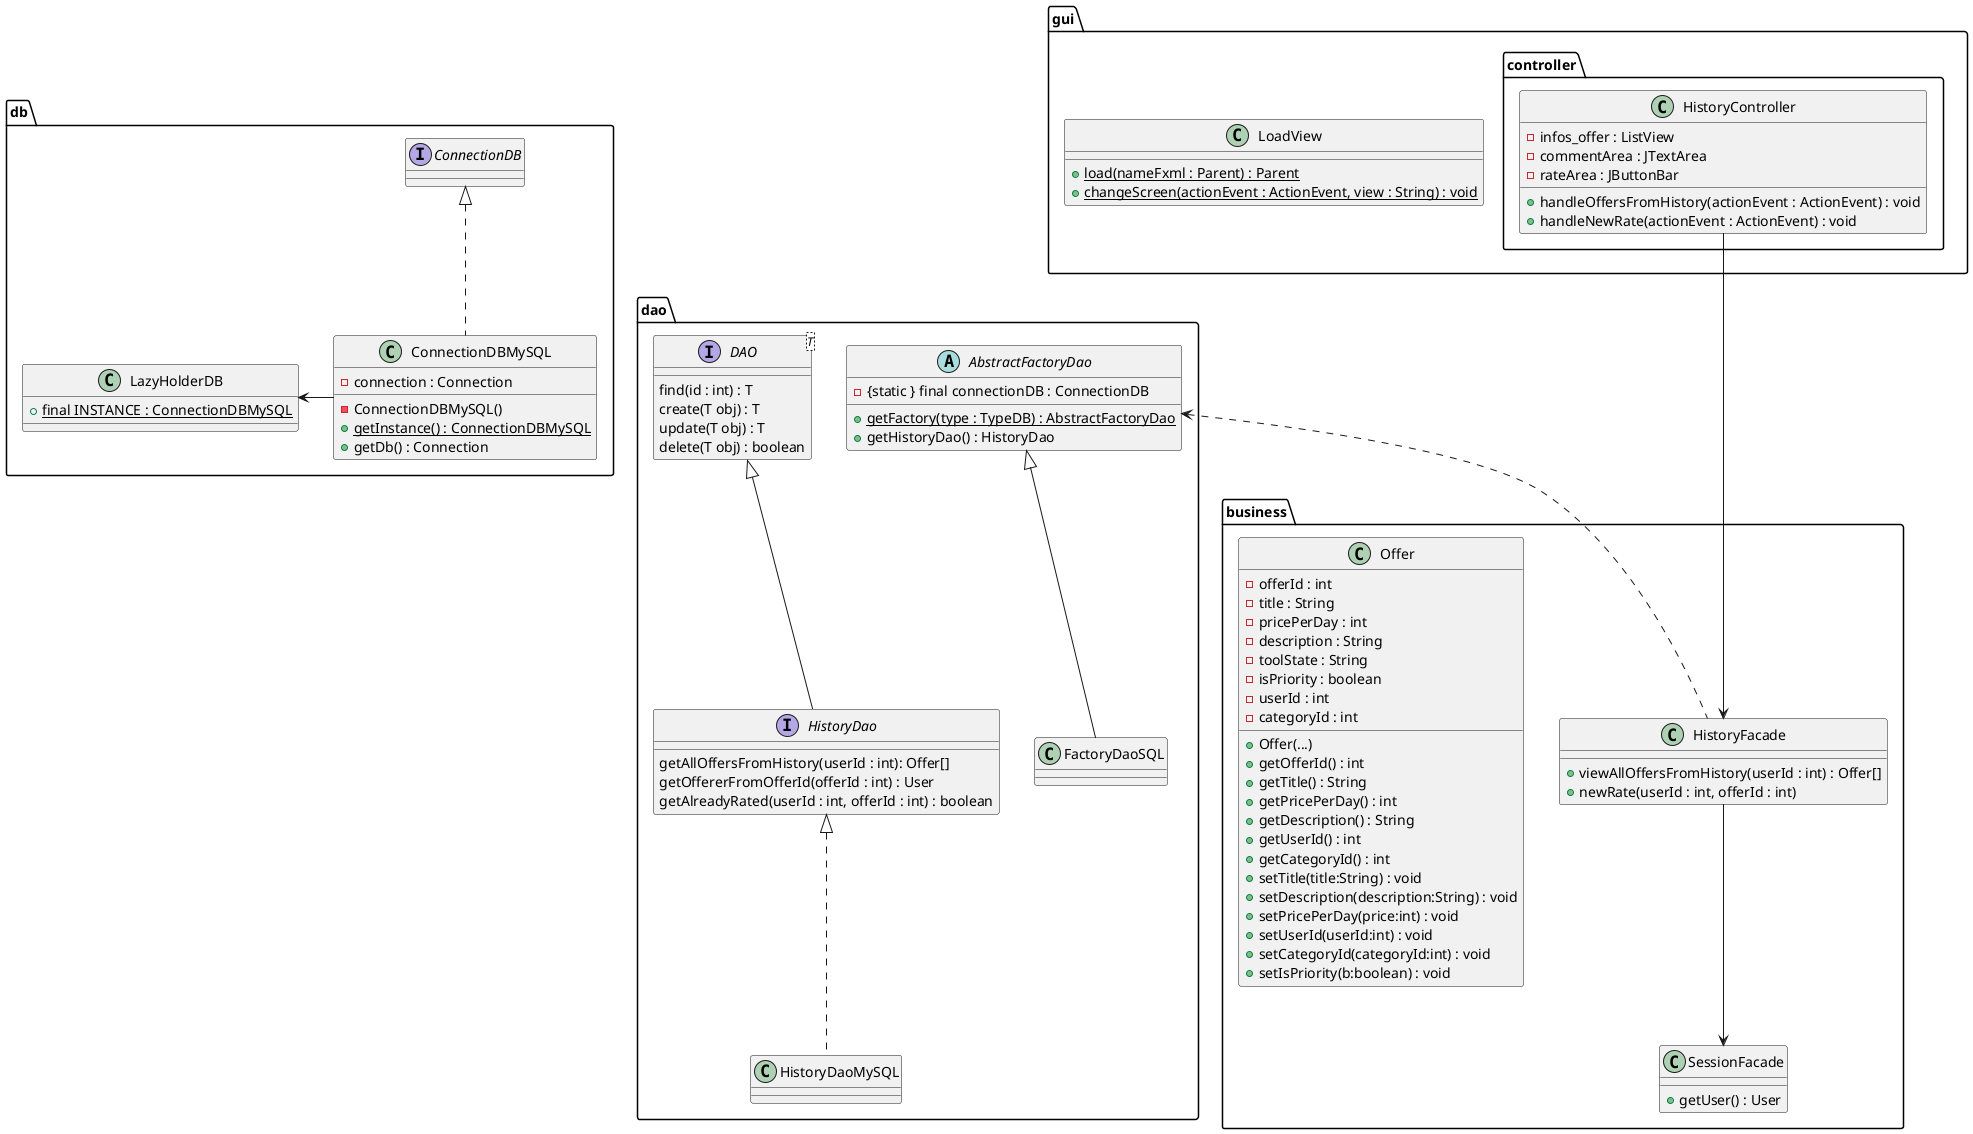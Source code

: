 @startuml

package dao {


    interface HistoryDao{
        getAllOffersFromHistory(userId : int): Offer[]
        getOffererFromOfferId(offerId : int) : User
        getAlreadyRated(userId : int, offerId : int) : boolean
    }
    class HistoryDaoMySQL
    AbstractFactoryDao <|-- FactoryDaoSQL
    HistoryDao <|.. HistoryDaoMySQL

    interface DAO<T>{
        find(id : int) : T
        create(T obj) : T
        update(T obj) : T
        delete(T obj) : boolean
    }

    abstract AbstractFactoryDao{
        - {static } final connectionDB : ConnectionDB
        + {static} getFactory(type : TypeDB) : AbstractFactoryDao
        + getHistoryDao() : HistoryDao
    }

    class FactoryDaoSQL{
    }


    DAO <|-- HistoryDao
}
package db{
    class ConnectionDBMySQL{
        - connection : Connection
        - ConnectionDBMySQL()
        + {static} getInstance() : ConnectionDBMySQL
        + getDb() : Connection
    }

    class LazyHolderDB{
        + {static} final INSTANCE : ConnectionDBMySQL
    }
    interface ConnectionDB
    ConnectionDBMySQL -Left-> LazyHolderDB
    ConnectionDBMySQL .up.|> ConnectionDB

}
package business{
    class SessionFacade{
            + getUser() : User
        }

    class HistoryFacade{
        + viewAllOffersFromHistory(userId : int) : Offer[]
        + newRate(userId : int, offerId : int)
    }

    class Offer{
        -offerId : int
        -title : String
        -pricePerDay : int
        -description : String
        -toolState : String
        -isPriority : boolean
        -userId : int
        -categoryId : int
        + Offer(...)
        + getOfferId() : int
        + getTitle() : String
        + getPricePerDay() : int
        + getDescription() : String
        + getUserId() : int
        + getCategoryId() : int
        + setTitle(title:String) : void
        + setDescription(description:String) : void
        + setPricePerDay(price:int) : void
        + setUserId(userId:int) : void
        + setCategoryId(categoryId:int) : void
        + setIsPriority(b:boolean) : void
    }
    HistoryFacade --> SessionFacade

}

package gui{

    class LoadView{
        + {static} load(nameFxml : Parent) : Parent
        + {static} changeScreen(actionEvent : ActionEvent, view : String) : void
    }

    package controller{
        class HistoryController{
            - infos_offer : ListView
            - commentArea : JTextArea
            - rateArea : JButtonBar
            + handleOffersFromHistory(actionEvent : ActionEvent) : void
            + handleNewRate(actionEvent : ActionEvent) : void

        }
    }
}
HistoryFacade <--Up- HistoryController
HistoryFacade .Up.> AbstractFactoryDao



@enduml